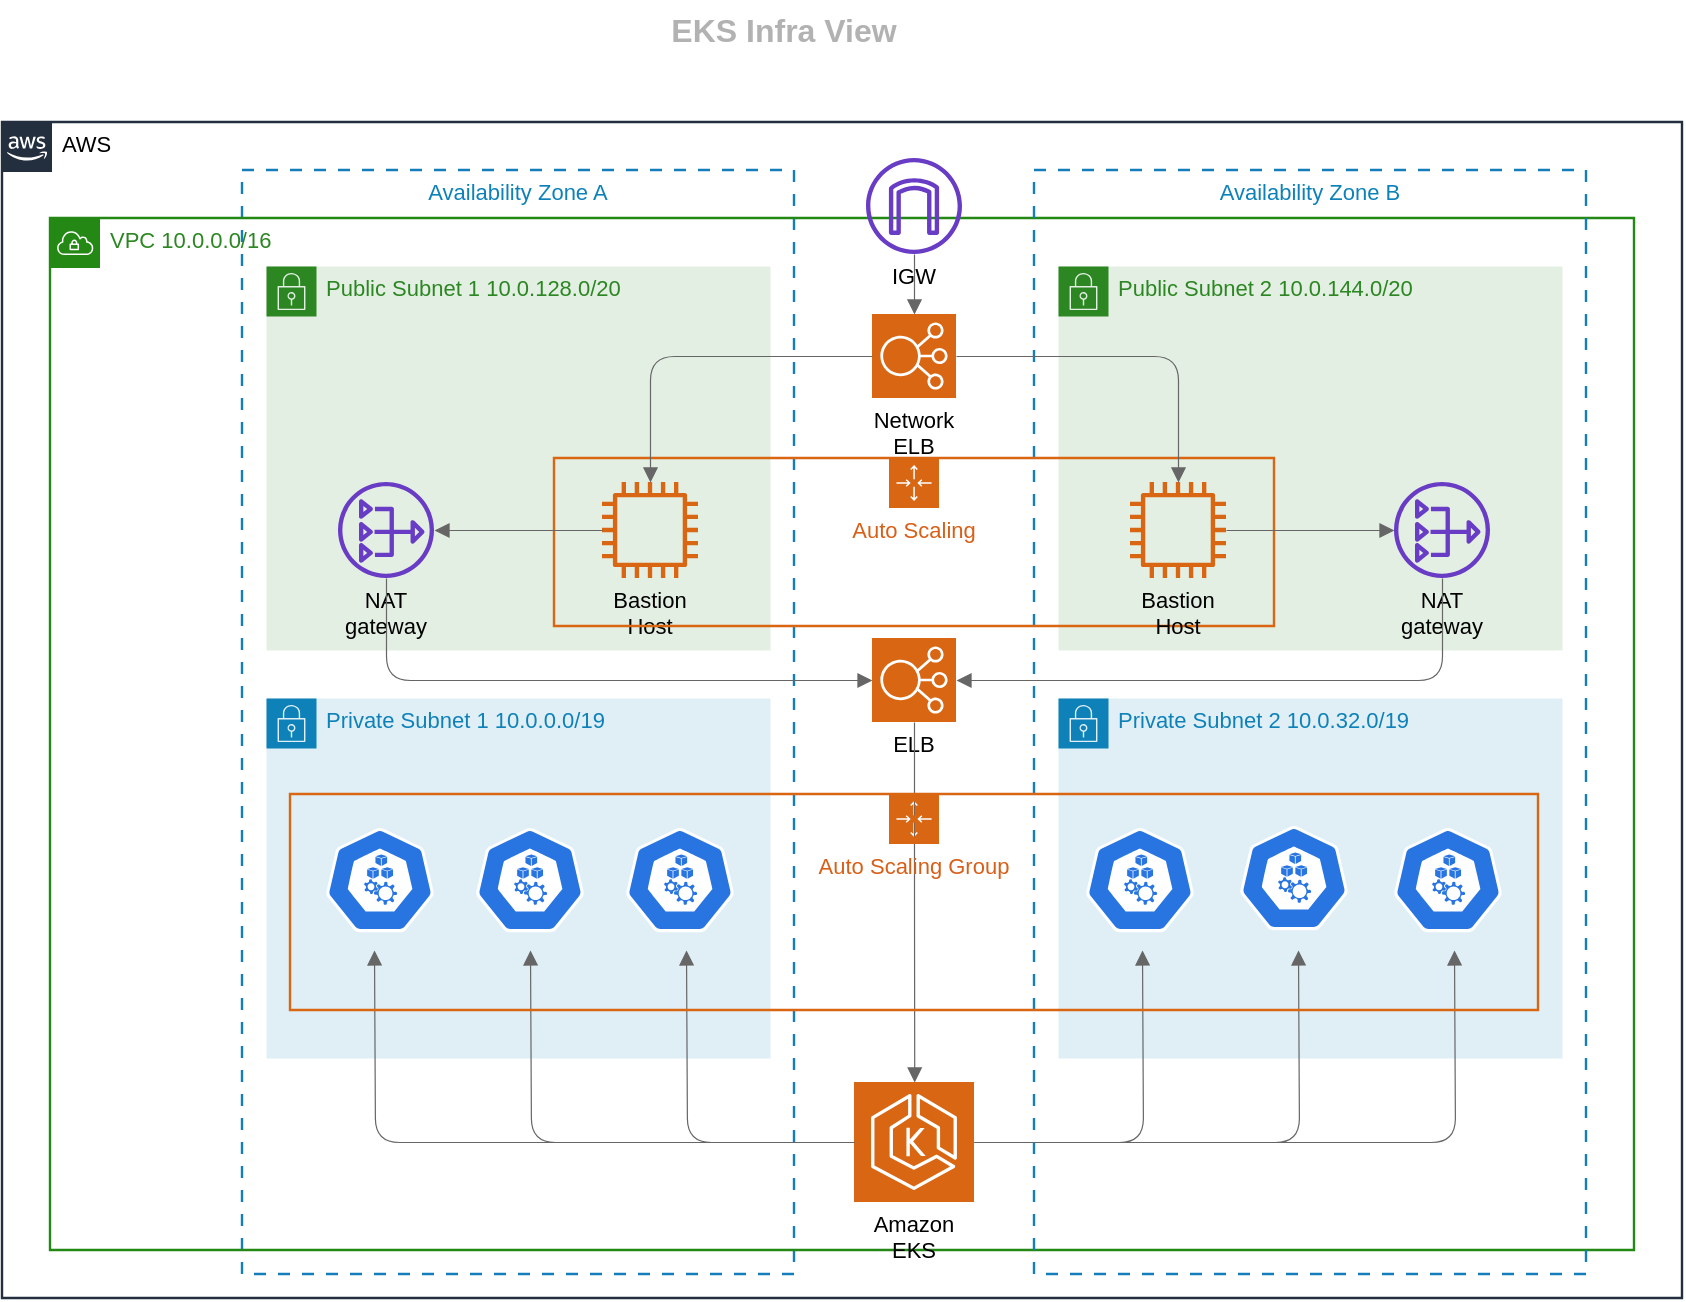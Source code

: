 <mxfile version="12.2.7" type="github" pages="2">
  <diagram id="dHQVJWcZbnQs-88rT2f-" name="AWS-EKS">
    <mxGraphModel dx="946" dy="535" grid="1" gridSize="10" guides="1" tooltips="1" connect="1" arrows="1" fold="1" page="1" pageScale="1" pageWidth="827" pageHeight="1169" math="0" shadow="0">
      <root>
        <mxCell id="0"/>
        <mxCell id="1" parent="0"/>
        <mxCell id="4P0GgKVW7XmWCGAA4Uph-2" value="AWS" style="html=1;whiteSpace=wrap;shape=mxgraph.aws4.group;grIcon=mxgraph.aws4.group_aws_cloud_alt;verticalAlign=top;align=left;spacingLeft=30;fillColor=none;fillOpacity=100;fontSize=11;spacing=0;strokeColor=#232f3e;strokeOpacity=100;strokeWidth=1.2;" parent="1" vertex="1">
          <mxGeometry x="108" y="120" width="840" height="588" as="geometry"/>
        </mxCell>
        <mxCell id="4P0GgKVW7XmWCGAA4Uph-7" value="Availability Zone A" style="html=1;whiteSpace=wrap;verticalAlign=top;fillColor=none;fillOpacity=100;dashed=1;dashPattern=5 5;fontColor=#0E82B8;fontSize=11;spacing=0;strokeColor=#147eba;strokeOpacity=100;strokeWidth=1.2;" parent="1" vertex="1">
          <mxGeometry x="228" y="144" width="276" height="552" as="geometry"/>
        </mxCell>
        <mxCell id="4P0GgKVW7XmWCGAA4Uph-3" value="VPC 10.0.0.0/16" style="html=1;whiteSpace=wrap;shape=mxgraph.aws4.group;grIcon=mxgraph.aws4.group_vpc;verticalAlign=top;align=left;spacingLeft=30;fillColor=none;fillOpacity=100;fontColor=#2C8723;fontSize=11;spacing=0;strokeColor=#248814;strokeOpacity=100;strokeWidth=1.2;" parent="1" vertex="1">
          <mxGeometry x="132" y="168" width="792" height="516" as="geometry"/>
        </mxCell>
        <mxCell id="4P0GgKVW7XmWCGAA4Uph-1" value="Private Subnet 1 10.0.0.0/19" style="html=1;whiteSpace=wrap;shape=mxgraph.aws4.group;grIcon=mxgraph.aws4.group_security_group;grStroke=0;verticalAlign=top;align=left;spacingLeft=30;fillOpacity=100;fillColor=#E0EFF6;strokeColor=#0E82B8;fontColor=#0E82B8;fontSize=11;spacing=0;strokeOpacity=100;strokeWidth=0;" parent="1" vertex="1">
          <mxGeometry x="240" y="408" width="252" height="180" as="geometry"/>
        </mxCell>
        <mxCell id="4P0GgKVW7XmWCGAA4Uph-4" value="Public Subnet 1 10.0.128.0/20" style="html=1;whiteSpace=wrap;shape=mxgraph.aws4.group;grIcon=mxgraph.aws4.group_security_group;grStroke=0;verticalAlign=top;align=left;spacingLeft=30;fillOpacity=100;fillColor=#E4EFE3;strokeColor=#2C8723;fontColor=#2C8723;fontSize=11;spacing=0;strokeOpacity=100;strokeWidth=0;" parent="1" vertex="1">
          <mxGeometry x="240" y="192" width="252" height="192" as="geometry"/>
        </mxCell>
        <mxCell id="4P0GgKVW7XmWCGAA4Uph-5" value="Bastion Host" style="html=1;whiteSpace=wrap;shape=mxgraph.aws4.instance2;labelPosition=center;verticalLabelPosition=bottom;align=center;verticalAlign=top;strokeColor=none;fontSize=11;spacing=0;strokeOpacity=100;fillColor=#d86613;strokeWidth=1.2;" parent="1" vertex="1">
          <mxGeometry x="408" y="300" width="48" height="48" as="geometry"/>
        </mxCell>
        <mxCell id="4P0GgKVW7XmWCGAA4Uph-6" value="Availability Zone B" style="html=1;whiteSpace=wrap;verticalAlign=top;fillColor=none;fillOpacity=100;dashed=1;dashPattern=5 5;fontColor=#0E82B8;fontSize=11;spacing=0;strokeColor=#147eba;strokeOpacity=100;strokeWidth=1.2;" parent="1" vertex="1">
          <mxGeometry x="624" y="144" width="276" height="552" as="geometry"/>
        </mxCell>
        <mxCell id="4P0GgKVW7XmWCGAA4Uph-8" value="Public Subnet 2 10.0.144.0/20" style="html=1;whiteSpace=wrap;shape=mxgraph.aws4.group;grIcon=mxgraph.aws4.group_security_group;grStroke=0;verticalAlign=top;align=left;spacingLeft=30;fillOpacity=100;fillColor=#E4EFE3;strokeColor=#2C8723;fontColor=#2C8723;fontSize=11;spacing=0;strokeOpacity=100;strokeWidth=0;" parent="1" vertex="1">
          <mxGeometry x="636" y="192" width="252" height="192" as="geometry"/>
        </mxCell>
        <mxCell id="4P0GgKVW7XmWCGAA4Uph-9" value="Private Subnet 2 10.0.32.0/19" style="html=1;whiteSpace=wrap;shape=mxgraph.aws4.group;grIcon=mxgraph.aws4.group_security_group;grStroke=0;verticalAlign=top;align=left;spacingLeft=30;fillOpacity=100;fillColor=#E0EFF6;strokeColor=#0E82B8;fontColor=#0E82B8;fontSize=11;spacing=0;strokeOpacity=100;strokeWidth=0;" parent="1" vertex="1">
          <mxGeometry x="636" y="408" width="252" height="180" as="geometry"/>
        </mxCell>
        <mxCell id="4P0GgKVW7XmWCGAA4Uph-11" value="Network ELB" style="html=1;whiteSpace=wrap;shape=mxgraph.aws4.resourceIcon;resIcon=mxgraph.aws4.elastic_load_balancing;verticalLabelPosition=bottom;align=center;verticalAlign=top;strokeColor=#ffffff;fontSize=11;spacing=0;strokeOpacity=100;fillColor=#d86613;strokeWidth=1.2;" parent="1" vertex="1">
          <mxGeometry x="543" y="216" width="42" height="42" as="geometry"/>
        </mxCell>
        <mxCell id="4P0GgKVW7XmWCGAA4Uph-12" value="Amazon EKS" style="html=1;whiteSpace=wrap;shape=mxgraph.aws4.resourceIcon;resIcon=mxgraph.aws4.eks;verticalLabelPosition=bottom;align=center;verticalAlign=top;strokeColor=#ffffff;fontSize=11;spacing=0;strokeOpacity=100;fillColor=#d86613;strokeWidth=1.2;" parent="1" vertex="1">
          <mxGeometry x="534" y="600" width="60" height="60" as="geometry"/>
        </mxCell>
        <mxCell id="4P0GgKVW7XmWCGAA4Uph-18" value="" style="html=1;jettySize=18;fontSize=11;strokeColor=#666666;strokeOpacity=100;strokeWidth=0.6;rounded=1;arcSize=24;edgeStyle=orthogonalEdgeStyle;startArrow=none;endArrow=block;endFill=1;exitX=1;exitY=0.5;exitPerimeter=1;entryX=0.5;entryY=1;entryPerimeter=1;" parent="1" source="4P0GgKVW7XmWCGAA4Uph-12" edge="1">
          <mxGeometry width="100" height="100" relative="1" as="geometry">
            <mxPoint x="678" y="534" as="targetPoint"/>
          </mxGeometry>
        </mxCell>
        <mxCell id="4P0GgKVW7XmWCGAA4Uph-19" value="" style="html=1;jettySize=18;fontSize=11;strokeColor=#666666;strokeOpacity=100;strokeWidth=0.6;rounded=1;arcSize=24;edgeStyle=orthogonalEdgeStyle;startArrow=none;endArrow=block;endFill=1;exitX=1;exitY=0.5;exitPerimeter=1;entryX=0.5;entryY=1;entryPerimeter=1;" parent="1" source="4P0GgKVW7XmWCGAA4Uph-12" edge="1">
          <mxGeometry width="100" height="100" relative="1" as="geometry">
            <mxPoint x="756" y="534" as="targetPoint"/>
          </mxGeometry>
        </mxCell>
        <mxCell id="4P0GgKVW7XmWCGAA4Uph-20" value="" style="html=1;jettySize=18;fontSize=11;strokeColor=#666666;strokeOpacity=100;strokeWidth=0.6;rounded=1;arcSize=24;edgeStyle=orthogonalEdgeStyle;startArrow=none;endArrow=block;endFill=1;exitX=1;exitY=0.5;exitPerimeter=1;entryX=0.5;entryY=1;entryPerimeter=1;" parent="1" source="4P0GgKVW7XmWCGAA4Uph-12" edge="1">
          <mxGeometry width="100" height="100" relative="1" as="geometry">
            <mxPoint x="834" y="534" as="targetPoint"/>
          </mxGeometry>
        </mxCell>
        <mxCell id="4P0GgKVW7XmWCGAA4Uph-21" value="" style="html=1;jettySize=18;fontSize=11;strokeColor=#666666;strokeOpacity=100;strokeWidth=0.6;rounded=1;arcSize=24;edgeStyle=orthogonalEdgeStyle;startArrow=none;endArrow=block;endFill=1;exitX=0;exitY=0.5;exitPerimeter=1;entryX=0.5;entryY=1;entryPerimeter=1;" parent="1" source="4P0GgKVW7XmWCGAA4Uph-12" edge="1">
          <mxGeometry width="100" height="100" relative="1" as="geometry">
            <mxPoint x="294" y="534" as="targetPoint"/>
          </mxGeometry>
        </mxCell>
        <mxCell id="4P0GgKVW7XmWCGAA4Uph-22" value="" style="html=1;jettySize=18;fontSize=11;strokeColor=#666666;strokeOpacity=100;strokeWidth=0.6;rounded=1;arcSize=24;edgeStyle=orthogonalEdgeStyle;startArrow=none;endArrow=block;endFill=1;exitX=0;exitY=0.5;exitPerimeter=1;entryX=0.5;entryY=1;entryPerimeter=1;" parent="1" source="4P0GgKVW7XmWCGAA4Uph-12" edge="1">
          <mxGeometry width="100" height="100" relative="1" as="geometry">
            <mxPoint x="372" y="534" as="targetPoint"/>
          </mxGeometry>
        </mxCell>
        <mxCell id="4P0GgKVW7XmWCGAA4Uph-23" value="" style="html=1;jettySize=18;fontSize=11;strokeColor=#666666;strokeOpacity=100;strokeWidth=0.6;rounded=1;arcSize=24;edgeStyle=orthogonalEdgeStyle;startArrow=none;endArrow=block;endFill=1;exitX=0;exitY=0.5;exitPerimeter=1;entryX=0.5;entryY=1;entryPerimeter=1;" parent="1" source="4P0GgKVW7XmWCGAA4Uph-12" edge="1">
          <mxGeometry width="100" height="100" relative="1" as="geometry">
            <mxPoint x="450" y="534" as="targetPoint"/>
          </mxGeometry>
        </mxCell>
        <mxCell id="4P0GgKVW7XmWCGAA4Uph-24" value="Auto Scaling" style="html=1;whiteSpace=wrap;shape=mxgraph.aws4.groupCenter;grIcon=mxgraph.aws4.group_auto_scaling_group;grStroke=1;verticalAlign=top;fillColor=none;fillOpacity=100;fontColor=#D75F17;spacingTop=25;fontSize=11;spacing=0;strokeColor=#d86613;strokeOpacity=100;strokeWidth=1.2;" parent="1" vertex="1">
          <mxGeometry x="384" y="288" width="360" height="84" as="geometry"/>
        </mxCell>
        <mxCell id="4P0GgKVW7XmWCGAA4Uph-25" value="IGW" style="html=1;whiteSpace=wrap;shape=mxgraph.aws4.internet_gateway;labelPosition=center;verticalLabelPosition=bottom;align=center;verticalAlign=top;strokeColor=none;fontSize=11;spacing=0;strokeOpacity=100;fillColor=#693cc5;strokeWidth=1.2;" parent="1" vertex="1">
          <mxGeometry x="540" y="138" width="48" height="48" as="geometry"/>
        </mxCell>
        <mxCell id="4P0GgKVW7XmWCGAA4Uph-26" value="" style="html=1;jettySize=18;fontSize=11;strokeColor=#666666;strokeOpacity=100;strokeWidth=0.6;rounded=1;arcSize=24;edgeStyle=orthogonalEdgeStyle;startArrow=none;endArrow=block;endFill=1;exitX=0.5;exitY=1;exitPerimeter=1;entryX=0.5;entryY=0;entryPerimeter=1;" parent="1" source="4P0GgKVW7XmWCGAA4Uph-25" target="4P0GgKVW7XmWCGAA4Uph-11" edge="1">
          <mxGeometry width="100" height="100" relative="1" as="geometry"/>
        </mxCell>
        <mxCell id="4P0GgKVW7XmWCGAA4Uph-27" value="Bastion Host" style="html=1;whiteSpace=wrap;shape=mxgraph.aws4.instance2;labelPosition=center;verticalLabelPosition=bottom;align=center;verticalAlign=top;strokeColor=none;fontSize=11;spacing=0;strokeOpacity=100;fillColor=#d86613;strokeWidth=1.2;" parent="1" vertex="1">
          <mxGeometry x="672" y="300" width="48" height="48" as="geometry"/>
        </mxCell>
        <mxCell id="4P0GgKVW7XmWCGAA4Uph-28" value="NAT gateway" style="html=1;whiteSpace=wrap;shape=mxgraph.aws4.nat_gateway;labelPosition=center;verticalLabelPosition=bottom;align=center;verticalAlign=top;strokeColor=none;fontSize=11;spacing=0;strokeOpacity=100;fillColor=#693cc5;strokeWidth=1.2;" parent="1" vertex="1">
          <mxGeometry x="276" y="300" width="48" height="48" as="geometry"/>
        </mxCell>
        <mxCell id="4P0GgKVW7XmWCGAA4Uph-29" value="NAT gateway" style="html=1;whiteSpace=wrap;shape=mxgraph.aws4.nat_gateway;labelPosition=center;verticalLabelPosition=bottom;align=center;verticalAlign=top;strokeColor=none;fontSize=11;spacing=0;strokeOpacity=100;fillColor=#693cc5;strokeWidth=1.2;" parent="1" vertex="1">
          <mxGeometry x="804" y="300" width="48" height="48" as="geometry"/>
        </mxCell>
        <mxCell id="4P0GgKVW7XmWCGAA4Uph-30" value="" style="html=1;jettySize=18;fontSize=11;strokeColor=#666666;strokeOpacity=100;strokeWidth=0.6;rounded=1;arcSize=24;edgeStyle=orthogonalEdgeStyle;startArrow=none;endArrow=block;endFill=1;exitX=0;exitY=0.5;exitPerimeter=1;entryX=0.5;entryY=0;entryPerimeter=1;" parent="1" source="4P0GgKVW7XmWCGAA4Uph-11" target="4P0GgKVW7XmWCGAA4Uph-5" edge="1">
          <mxGeometry width="100" height="100" relative="1" as="geometry"/>
        </mxCell>
        <mxCell id="4P0GgKVW7XmWCGAA4Uph-31" value="" style="html=1;jettySize=18;fontSize=11;strokeColor=#666666;strokeOpacity=100;strokeWidth=0.6;rounded=1;arcSize=24;edgeStyle=orthogonalEdgeStyle;startArrow=none;endArrow=block;endFill=1;exitX=1.0;exitY=0.5;exitPerimeter=1;entryX=0.5;entryY=0;entryPerimeter=1;" parent="1" source="4P0GgKVW7XmWCGAA4Uph-11" target="4P0GgKVW7XmWCGAA4Uph-27" edge="1">
          <mxGeometry width="100" height="100" relative="1" as="geometry"/>
        </mxCell>
        <mxCell id="4P0GgKVW7XmWCGAA4Uph-32" value="" style="html=1;jettySize=18;fontSize=11;strokeColor=#666666;strokeOpacity=100;strokeWidth=0.6;rounded=1;arcSize=24;edgeStyle=orthogonalEdgeStyle;startArrow=none;endArrow=block;endFill=1;exitX=0;exitY=0.5;exitPerimeter=1;entryX=1;entryY=0.5;entryPerimeter=1;" parent="1" source="4P0GgKVW7XmWCGAA4Uph-5" target="4P0GgKVW7XmWCGAA4Uph-28" edge="1">
          <mxGeometry width="100" height="100" relative="1" as="geometry"/>
        </mxCell>
        <mxCell id="4P0GgKVW7XmWCGAA4Uph-33" value="" style="html=1;jettySize=18;fontSize=11;strokeColor=#666666;strokeOpacity=100;strokeWidth=0.6;rounded=1;arcSize=24;edgeStyle=orthogonalEdgeStyle;startArrow=none;endArrow=block;endFill=1;exitX=1;exitY=0.5;exitPerimeter=1;entryX=0;entryY=0.5;entryPerimeter=1;" parent="1" source="4P0GgKVW7XmWCGAA4Uph-27" target="4P0GgKVW7XmWCGAA4Uph-29" edge="1">
          <mxGeometry width="100" height="100" relative="1" as="geometry"/>
        </mxCell>
        <mxCell id="4P0GgKVW7XmWCGAA4Uph-34" value="ELB" style="html=1;whiteSpace=wrap;shape=mxgraph.aws4.resourceIcon;resIcon=mxgraph.aws4.elastic_load_balancing;verticalLabelPosition=bottom;align=center;verticalAlign=top;strokeColor=#ffffff;fontSize=11;spacing=0;strokeOpacity=100;fillColor=#d86613;strokeWidth=1.2;" parent="1" vertex="1">
          <mxGeometry x="543" y="378" width="42" height="42" as="geometry"/>
        </mxCell>
        <mxCell id="4P0GgKVW7XmWCGAA4Uph-35" value="" style="html=1;jettySize=18;fontSize=11;strokeColor=#666666;strokeOpacity=100;strokeWidth=0.6;rounded=1;arcSize=24;edgeStyle=orthogonalEdgeStyle;startArrow=none;endArrow=block;endFill=1;exitX=0.5;exitY=1;exitPerimeter=1;entryX=0;entryY=0.5;entryPerimeter=1;" parent="1" source="4P0GgKVW7XmWCGAA4Uph-28" target="4P0GgKVW7XmWCGAA4Uph-34" edge="1">
          <mxGeometry width="100" height="100" relative="1" as="geometry"/>
        </mxCell>
        <mxCell id="4P0GgKVW7XmWCGAA4Uph-36" value="" style="html=1;jettySize=18;fontSize=11;strokeColor=#666666;strokeOpacity=100;strokeWidth=0.6;rounded=1;arcSize=24;edgeStyle=orthogonalEdgeStyle;startArrow=none;endArrow=block;endFill=1;exitX=0.5;exitY=1;exitPerimeter=1;entryX=1.0;entryY=0.5;entryPerimeter=1;" parent="1" source="4P0GgKVW7XmWCGAA4Uph-29" target="4P0GgKVW7XmWCGAA4Uph-34" edge="1">
          <mxGeometry width="100" height="100" relative="1" as="geometry"/>
        </mxCell>
        <mxCell id="4P0GgKVW7XmWCGAA4Uph-37" value="" style="html=1;jettySize=18;fontSize=11;strokeColor=#666666;strokeOpacity=100;strokeWidth=0.6;rounded=1;arcSize=24;edgeStyle=orthogonalEdgeStyle;startArrow=none;endArrow=block;endFill=1;exitX=0.5;exitY=1.0;exitPerimeter=1;entryX=0.502;entryY=0;entryPerimeter=1;" parent="1" source="4P0GgKVW7XmWCGAA4Uph-34" target="4P0GgKVW7XmWCGAA4Uph-12" edge="1">
          <mxGeometry width="100" height="100" relative="1" as="geometry"/>
        </mxCell>
        <mxCell id="-gLeASnWciW0bCx36vPa-2" value="" style="html=1;dashed=0;whitespace=wrap;fillColor=#2875E2;strokeColor=#ffffff;points=[[0.005,0.63,0],[0.1,0.2,0],[0.9,0.2,0],[0.5,0,0],[0.995,0.63,0],[0.72,0.99,0],[0.5,1,0],[0.28,0.99,0]];shape=mxgraph.kubernetes.icon;prIcon=node" parent="1" vertex="1">
          <mxGeometry x="270" y="470" width="54" height="58" as="geometry"/>
        </mxCell>
        <mxCell id="-gLeASnWciW0bCx36vPa-3" value="" style="html=1;dashed=0;whitespace=wrap;fillColor=#2875E2;strokeColor=#ffffff;points=[[0.005,0.63,0],[0.1,0.2,0],[0.9,0.2,0],[0.5,0,0],[0.995,0.63,0],[0.72,0.99,0],[0.5,1,0],[0.28,0.99,0]];shape=mxgraph.kubernetes.icon;prIcon=node" parent="1" vertex="1">
          <mxGeometry x="345" y="470" width="54" height="58" as="geometry"/>
        </mxCell>
        <mxCell id="-gLeASnWciW0bCx36vPa-4" value="" style="html=1;dashed=0;whitespace=wrap;fillColor=#2875E2;strokeColor=#ffffff;points=[[0.005,0.63,0],[0.1,0.2,0],[0.9,0.2,0],[0.5,0,0],[0.995,0.63,0],[0.72,0.99,0],[0.5,1,0],[0.28,0.99,0]];shape=mxgraph.kubernetes.icon;prIcon=node" parent="1" vertex="1">
          <mxGeometry x="420" y="470" width="54" height="58" as="geometry"/>
        </mxCell>
        <mxCell id="-gLeASnWciW0bCx36vPa-5" value="" style="html=1;dashed=0;whitespace=wrap;fillColor=#2875E2;strokeColor=#ffffff;points=[[0.005,0.63,0],[0.1,0.2,0],[0.9,0.2,0],[0.5,0,0],[0.995,0.63,0],[0.72,0.99,0],[0.5,1,0],[0.28,0.99,0]];shape=mxgraph.kubernetes.icon;prIcon=node" parent="1" vertex="1">
          <mxGeometry x="650" y="470" width="54" height="58" as="geometry"/>
        </mxCell>
        <mxCell id="-gLeASnWciW0bCx36vPa-6" value="" style="html=1;dashed=0;whitespace=wrap;fillColor=#2875E2;strokeColor=#ffffff;points=[[0.005,0.63,0],[0.1,0.2,0],[0.9,0.2,0],[0.5,0,0],[0.995,0.63,0],[0.72,0.99,0],[0.5,1,0],[0.28,0.99,0]];shape=mxgraph.kubernetes.icon;prIcon=node" parent="1" vertex="1">
          <mxGeometry x="727" y="469" width="54" height="58" as="geometry"/>
        </mxCell>
        <mxCell id="-gLeASnWciW0bCx36vPa-7" value="" style="html=1;dashed=0;whitespace=wrap;fillColor=#2875E2;strokeColor=#ffffff;points=[[0.005,0.63,0],[0.1,0.2,0],[0.9,0.2,0],[0.5,0,0],[0.995,0.63,0],[0.72,0.99,0],[0.5,1,0],[0.28,0.99,0]];shape=mxgraph.kubernetes.icon;prIcon=node" parent="1" vertex="1">
          <mxGeometry x="804" y="470" width="54" height="58" as="geometry"/>
        </mxCell>
        <mxCell id="4P0GgKVW7XmWCGAA4Uph-38" value="Auto Scaling Group" style="html=1;whiteSpace=wrap;shape=mxgraph.aws4.groupCenter;grIcon=mxgraph.aws4.group_auto_scaling_group;grStroke=1;verticalAlign=top;fillColor=none;fillOpacity=100;fontColor=#D75F17;spacingTop=25;fontSize=11;spacing=0;strokeColor=#d86613;strokeOpacity=100;strokeWidth=1.2;" parent="1" vertex="1">
          <mxGeometry x="252" y="456" width="624" height="108" as="geometry"/>
        </mxCell>
        <mxCell id="gJBRBpAEbITtvrvIwit4-1" value="EKS Infra View" style="html=1;whiteSpace=wrap;;fontSize=16;fontColor=#b2b2b2;fontStyle=1;align=center;spacingLeft=5.628;spacingRight=9.38;spacingTop=2.68;spacing=4;strokeOpacity=0;fillOpacity=0;rounded=1;absoluteArcSize=1;arcSize=9.6;fillColor=#ffffff;strokeWidth=1.2;" vertex="1" parent="1">
          <mxGeometry x="340" y="60" width="322" height="25" as="geometry"/>
        </mxCell>
      </root>
    </mxGraphModel>
  </diagram>
  <diagram id="OmynXbFORDOkbA6GmS9q" name="AWS-NamespaceView">
    <mxGraphModel dx="946" dy="535" grid="1" gridSize="10" guides="1" tooltips="1" connect="1" arrows="1" fold="1" page="1" pageScale="1" pageWidth="827" pageHeight="1169" math="0" shadow="0">
      <root>
        <mxCell id="Hji5cvBM2k3wOwaNork3-0"/>
        <mxCell id="Hji5cvBM2k3wOwaNork3-1" parent="Hji5cvBM2k3wOwaNork3-0"/>
        <mxCell id="Hji5cvBM2k3wOwaNork3-83" value="Availability Zone A" style="html=1;whiteSpace=wrap;verticalAlign=top;fillColor=none;fillOpacity=100;dashed=1;dashPattern=5 5;fontColor=#0E82B8;fontSize=11;spacing=0;strokeColor=#147eba;strokeOpacity=100;strokeWidth=1.2;" parent="Hji5cvBM2k3wOwaNork3-1" vertex="1">
          <mxGeometry x="178" y="142" width="336" height="624" as="geometry"/>
        </mxCell>
        <mxCell id="Hji5cvBM2k3wOwaNork3-77" value="AWS" style="html=1;whiteSpace=wrap;shape=mxgraph.aws4.group;grIcon=mxgraph.aws4.group_aws_cloud_alt;verticalAlign=top;align=left;spacingLeft=30;fillColor=none;fillOpacity=100;fontSize=11;spacing=0;strokeColor=#232f3e;strokeOpacity=100;strokeWidth=1.2;" parent="Hji5cvBM2k3wOwaNork3-1" vertex="1">
          <mxGeometry x="58" y="118" width="960" height="660" as="geometry"/>
        </mxCell>
        <mxCell id="Hji5cvBM2k3wOwaNork3-78" value="VPC 10.0.0.0/16" style="html=1;whiteSpace=wrap;shape=mxgraph.aws4.group;grIcon=mxgraph.aws4.group_vpc;verticalAlign=top;align=left;spacingLeft=30;fillColor=none;fillOpacity=100;fontColor=#2C8723;fontSize=11;spacing=0;strokeColor=#248814;strokeOpacity=100;strokeWidth=1.2;" parent="Hji5cvBM2k3wOwaNork3-1" vertex="1">
          <mxGeometry x="82" y="166" width="912" height="588" as="geometry"/>
        </mxCell>
        <mxCell id="xUdxgYJqyFcKr5hTfbhT-1" value="   Namespace-1" style="html=1;whiteSpace=wrap;fontSize=11;spacing=0;strokeColor=#666666;strokeOpacity=100;fillOpacity=0;rounded=1;absoluteArcSize=1;arcSize=2.4;fillColor=#000000;dashed=1;dashPattern=1 4;strokeWidth=1.8;" parent="Hji5cvBM2k3wOwaNork3-1" vertex="1">
          <mxGeometry x="658" y="452" width="252" height="96" as="geometry"/>
        </mxCell>
        <mxCell id="Hji5cvBM2k3wOwaNork3-76" value="Private Subnet 1 10.0.0.0/19" style="html=1;whiteSpace=wrap;shape=mxgraph.aws4.group;grIcon=mxgraph.aws4.group_security_group;grStroke=0;verticalAlign=top;align=left;spacingLeft=30;fillOpacity=100;fillColor=#E0EFF6;strokeColor=#0E82B8;fontColor=#0E82B8;fontSize=11;spacing=0;strokeOpacity=100;strokeWidth=0;" parent="Hji5cvBM2k3wOwaNork3-1" vertex="1">
          <mxGeometry x="190" y="394" width="312" height="348" as="geometry"/>
        </mxCell>
        <mxCell id="Hji5cvBM2k3wOwaNork3-79" value="Public Subnet 1 10.0.128.0/20" style="html=1;whiteSpace=wrap;shape=mxgraph.aws4.group;grIcon=mxgraph.aws4.group_security_group;grStroke=0;verticalAlign=top;align=left;spacingLeft=30;fillOpacity=100;fillColor=#E4EFE3;strokeColor=#2C8723;fontColor=#2C8723;fontSize=11;spacing=0;strokeOpacity=100;strokeWidth=0;" parent="Hji5cvBM2k3wOwaNork3-1" vertex="1">
          <mxGeometry x="190" y="202" width="312" height="180" as="geometry"/>
        </mxCell>
        <mxCell id="Hji5cvBM2k3wOwaNork3-80" value="Bastion Host" style="html=1;whiteSpace=wrap;shape=mxgraph.aws4.instance2;labelPosition=center;verticalLabelPosition=bottom;align=center;verticalAlign=top;strokeColor=none;fontSize=11;spacing=0;strokeOpacity=100;fillColor=#d86613;strokeWidth=1.2;" parent="Hji5cvBM2k3wOwaNork3-1" vertex="1">
          <mxGeometry x="418" y="297" width="48" height="48" as="geometry"/>
        </mxCell>
        <mxCell id="Hji5cvBM2k3wOwaNork3-82" value="Availability Zone B" style="html=1;whiteSpace=wrap;verticalAlign=top;fillColor=none;fillOpacity=100;dashed=1;dashPattern=5 5;fontColor=#0E82B8;fontSize=11;spacing=0;strokeColor=#147eba;strokeOpacity=100;strokeWidth=1.2;" parent="Hji5cvBM2k3wOwaNork3-1" vertex="1">
          <mxGeometry x="634" y="142" width="336" height="624" as="geometry"/>
        </mxCell>
        <mxCell id="Hji5cvBM2k3wOwaNork3-84" value="   Namespace-1" style="html=1;whiteSpace=wrap;fontSize=11;spacing=0;strokeColor=#666666;strokeOpacity=100;fillOpacity=0;rounded=1;absoluteArcSize=1;arcSize=2.4;fillColor=#000000;dashed=1;dashPattern=1 4;strokeWidth=1.8;" parent="Hji5cvBM2k3wOwaNork3-1" vertex="1">
          <mxGeometry x="652" y="454" width="252" height="96" as="geometry"/>
        </mxCell>
        <mxCell id="Hji5cvBM2k3wOwaNork3-87" value="" style="html=1;jettySize=18;fontSize=11;strokeColor=#666666;strokeOpacity=100;strokeWidth=0.6;rounded=1;arcSize=24;edgeStyle=orthogonalEdgeStyle;startArrow=none;endArrow=none;exitX=0.026;exitY=0.5;exitPerimeter=1;entryX=0.026;entryY=0.5;entryPerimeter=1;" parent="Hji5cvBM2k3wOwaNork3-1" edge="1">
          <mxGeometry width="100" height="100" relative="1" as="geometry">
            <mxPoint x="222" y="454" as="targetPoint"/>
            <mxPoint x="319" y="709" as="sourcePoint"/>
          </mxGeometry>
        </mxCell>
        <mxCell id="Hji5cvBM2k3wOwaNork3-88" value="Public Subnet 2 10.0.144.0/20" style="html=1;whiteSpace=wrap;shape=mxgraph.aws4.group;grIcon=mxgraph.aws4.group_security_group;grStroke=0;verticalAlign=top;align=left;spacingLeft=30;fillOpacity=100;fillColor=#E4EFE3;strokeColor=#2C8723;fontColor=#2C8723;fontSize=11;spacing=0;strokeOpacity=100;strokeWidth=0;" parent="Hji5cvBM2k3wOwaNork3-1" vertex="1">
          <mxGeometry x="646" y="202" width="312" height="180" as="geometry"/>
        </mxCell>
        <mxCell id="Hji5cvBM2k3wOwaNork3-89" value="Bastion Host" style="html=1;whiteSpace=wrap;shape=mxgraph.aws4.instance2;labelPosition=center;verticalLabelPosition=bottom;align=center;verticalAlign=top;strokeColor=none;fontSize=11;spacing=0;strokeOpacity=100;fillColor=#d86613;strokeWidth=1.2;" parent="Hji5cvBM2k3wOwaNork3-1" vertex="1">
          <mxGeometry x="676" y="297" width="48" height="48" as="geometry"/>
        </mxCell>
        <mxCell id="Hji5cvBM2k3wOwaNork3-90" value="Namespace-1 " style="html=1;whiteSpace=wrap;fontSize=11;spacing=0;strokeColor=#666666;strokeOpacity=100;fillOpacity=0;rounded=1;absoluteArcSize=1;arcSize=2.4;fillColor=#000000;dashed=1;dashPattern=1 4;strokeWidth=1.8;" parent="Hji5cvBM2k3wOwaNork3-1" vertex="1">
          <mxGeometry x="658" y="454" width="252" height="96" as="geometry"/>
        </mxCell>
        <mxCell id="Hji5cvBM2k3wOwaNork3-91" value="Private Subnet 2 10.0.32.0/19" style="html=1;whiteSpace=wrap;shape=mxgraph.aws4.group;grIcon=mxgraph.aws4.group_security_group;grStroke=0;verticalAlign=top;align=left;spacingLeft=30;fillOpacity=100;fillColor=#E0EFF6;strokeColor=#0E82B8;fontColor=#0E82B8;fontSize=11;spacing=0;strokeOpacity=100;strokeWidth=0;" parent="Hji5cvBM2k3wOwaNork3-1" vertex="1">
          <mxGeometry x="646" y="394" width="312" height="348" as="geometry"/>
        </mxCell>
        <mxCell id="Hji5cvBM2k3wOwaNork3-96" value="Network ELB" style="html=1;whiteSpace=wrap;shape=mxgraph.aws4.resourceIcon;resIcon=mxgraph.aws4.elastic_load_balancing;verticalLabelPosition=bottom;align=center;verticalAlign=top;strokeColor=#ffffff;fontSize=11;spacing=0;strokeOpacity=100;fillColor=#d86613;strokeWidth=1.2;" parent="Hji5cvBM2k3wOwaNork3-1" vertex="1">
          <mxGeometry x="550" y="215" width="48" height="48" as="geometry"/>
        </mxCell>
        <mxCell id="Hji5cvBM2k3wOwaNork3-97" value="ELB" style="html=1;whiteSpace=wrap;shape=mxgraph.aws4.resourceIcon;resIcon=mxgraph.aws4.elastic_load_balancing;verticalLabelPosition=bottom;align=center;verticalAlign=top;strokeColor=#ffffff;fontSize=11;spacing=0;strokeOpacity=100;fillColor=#d86613;strokeWidth=1.2;" parent="Hji5cvBM2k3wOwaNork3-1" vertex="1">
          <mxGeometry x="550" y="394" width="48" height="48" as="geometry"/>
        </mxCell>
        <mxCell id="Hji5cvBM2k3wOwaNork3-98" value="" style="html=1;jettySize=18;fontSize=11;strokeColor=#666666;strokeOpacity=100;strokeWidth=0.6;rounded=1;arcSize=24;edgeStyle=orthogonalEdgeStyle;startArrow=none;endArrow=none;exitX=0.5;exitY=1;exitPerimeter=1;entryX=0.974;entryY=0.5;entryPerimeter=1;" parent="Hji5cvBM2k3wOwaNork3-1" source="Hji5cvBM2k3wOwaNork3-97" edge="1">
          <mxGeometry width="100" height="100" relative="1" as="geometry">
            <mxPoint x="373" y="709" as="targetPoint"/>
            <Array as="points">
              <mxPoint x="574" y="709"/>
            </Array>
          </mxGeometry>
        </mxCell>
        <mxCell id="Hji5cvBM2k3wOwaNork3-99" value="" style="html=1;jettySize=18;fontSize=11;strokeColor=#666666;strokeOpacity=100;strokeWidth=0.6;rounded=1;arcSize=24;edgeStyle=orthogonalEdgeStyle;startArrow=none;endArrow=none;exitX=0.974;exitY=0.5;exitPerimeter=1;entryX=0.974;entryY=0.5;entryPerimeter=1;" parent="Hji5cvBM2k3wOwaNork3-1" edge="1">
          <mxGeometry width="100" height="100" relative="1" as="geometry">
            <mxPoint x="927" y="454" as="targetPoint"/>
            <mxPoint x="829" y="709" as="sourcePoint"/>
          </mxGeometry>
        </mxCell>
        <mxCell id="Hji5cvBM2k3wOwaNork3-100" value="" style="html=1;jettySize=18;fontSize=11;strokeColor=#666666;strokeOpacity=100;strokeWidth=0.6;rounded=1;arcSize=24;edgeStyle=orthogonalEdgeStyle;startArrow=none;endArrow=none;exitX=0.5;exitY=1;exitPerimeter=1;entryX=0.026;entryY=0.5;entryPerimeter=1;" parent="Hji5cvBM2k3wOwaNork3-1" source="Hji5cvBM2k3wOwaNork3-97" edge="1">
          <mxGeometry width="100" height="100" relative="1" as="geometry">
            <mxPoint x="775" y="709" as="targetPoint"/>
            <Array as="points">
              <mxPoint x="574" y="709"/>
            </Array>
          </mxGeometry>
        </mxCell>
        <mxCell id="Hji5cvBM2k3wOwaNork3-101" value="NAT gateway" style="html=1;whiteSpace=wrap;shape=mxgraph.aws4.nat_gateway;labelPosition=center;verticalLabelPosition=bottom;align=center;verticalAlign=top;strokeColor=none;fontSize=11;spacing=0;strokeOpacity=100;fillColor=#693cc5;strokeWidth=1.2;" parent="Hji5cvBM2k3wOwaNork3-1" vertex="1">
          <mxGeometry x="226" y="297" width="48" height="48" as="geometry"/>
        </mxCell>
        <mxCell id="Hji5cvBM2k3wOwaNork3-102" value="NAT gateway" style="html=1;whiteSpace=wrap;shape=mxgraph.aws4.nat_gateway;labelPosition=center;verticalLabelPosition=bottom;align=center;verticalAlign=top;strokeColor=none;fontSize=11;spacing=0;strokeOpacity=100;fillColor=#693cc5;strokeWidth=1.2;" parent="Hji5cvBM2k3wOwaNork3-1" vertex="1">
          <mxGeometry x="874" y="297" width="48" height="48" as="geometry"/>
        </mxCell>
        <mxCell id="Hji5cvBM2k3wOwaNork3-103" value="" style="html=1;jettySize=18;fontSize=11;strokeColor=#666666;strokeOpacity=100;strokeWidth=0.6;rounded=1;arcSize=24;edgeStyle=orthogonalEdgeStyle;startArrow=none;endArrow=none;exitX=0.5;exitY=1;exitPerimeter=1;entryX=0.5;entryY=0;entryPerimeter=1;" parent="Hji5cvBM2k3wOwaNork3-1" source="Hji5cvBM2k3wOwaNork3-105" target="Hji5cvBM2k3wOwaNork3-96" edge="1">
          <mxGeometry width="100" height="100" relative="1" as="geometry"/>
        </mxCell>
        <mxCell id="Hji5cvBM2k3wOwaNork3-104" value="Auto Scaling" style="html=1;whiteSpace=wrap;shape=mxgraph.aws4.groupCenter;grIcon=mxgraph.aws4.group_auto_scaling_group;grStroke=1;verticalAlign=top;fillColor=none;fillOpacity=100;fontColor=#D75F17;spacingTop=25;fontSize=11;spacing=0;strokeColor=#d86613;strokeOpacity=100;strokeWidth=1.2;" parent="Hji5cvBM2k3wOwaNork3-1" vertex="1">
          <mxGeometry x="388" y="288" width="372" height="81" as="geometry"/>
        </mxCell>
        <mxCell id="Hji5cvBM2k3wOwaNork3-105" value="IGW" style="html=1;whiteSpace=wrap;shape=mxgraph.aws4.internet_gateway;labelPosition=center;verticalLabelPosition=bottom;align=center;verticalAlign=top;strokeColor=none;fontSize=11;spacing=0;strokeOpacity=100;fillColor=#693cc5;strokeWidth=1.2;" parent="Hji5cvBM2k3wOwaNork3-1" vertex="1">
          <mxGeometry x="550" y="142" width="48" height="48" as="geometry"/>
        </mxCell>
        <mxCell id="Hji5cvBM2k3wOwaNork3-106" value="" style="html=1;jettySize=18;fontSize=11;strokeColor=#666666;strokeOpacity=100;strokeWidth=0.6;rounded=1;arcSize=24;edgeStyle=orthogonalEdgeStyle;startArrow=none;endArrow=none;exitX=0;exitY=0.5;exitPerimeter=1;entryX=0.5;entryY=0;entryPerimeter=1;" parent="Hji5cvBM2k3wOwaNork3-1" source="Hji5cvBM2k3wOwaNork3-96" target="Hji5cvBM2k3wOwaNork3-80" edge="1">
          <mxGeometry width="100" height="100" relative="1" as="geometry"/>
        </mxCell>
        <mxCell id="Hji5cvBM2k3wOwaNork3-107" value="" style="html=1;jettySize=18;fontSize=11;strokeColor=#666666;strokeOpacity=100;strokeWidth=0.6;rounded=1;arcSize=24;edgeStyle=orthogonalEdgeStyle;startArrow=none;endArrow=none;exitX=1;exitY=0.5;exitPerimeter=1;entryX=0.5;entryY=0;entryPerimeter=1;" parent="Hji5cvBM2k3wOwaNork3-1" source="Hji5cvBM2k3wOwaNork3-96" target="Hji5cvBM2k3wOwaNork3-89" edge="1">
          <mxGeometry width="100" height="100" relative="1" as="geometry"/>
        </mxCell>
        <mxCell id="Hji5cvBM2k3wOwaNork3-108" value="" style="html=1;jettySize=18;fontSize=11;strokeColor=#666666;strokeOpacity=100;strokeWidth=0.6;rounded=1;arcSize=24;edgeStyle=orthogonalEdgeStyle;startArrow=none;endArrow=none;exitX=1;exitY=0.5;exitPerimeter=1;entryX=0;entryY=0.5;entryPerimeter=1;" parent="Hji5cvBM2k3wOwaNork3-1" source="Hji5cvBM2k3wOwaNork3-89" target="Hji5cvBM2k3wOwaNork3-102" edge="1">
          <mxGeometry width="100" height="100" relative="1" as="geometry"/>
        </mxCell>
        <mxCell id="Hji5cvBM2k3wOwaNork3-109" value="" style="html=1;jettySize=18;fontSize=11;strokeColor=#666666;strokeOpacity=100;strokeWidth=0.6;rounded=1;arcSize=24;edgeStyle=orthogonalEdgeStyle;startArrow=none;endArrow=none;exitX=0;exitY=0.5;exitPerimeter=1;entryX=1;entryY=0.5;entryPerimeter=1;" parent="Hji5cvBM2k3wOwaNork3-1" source="Hji5cvBM2k3wOwaNork3-80" target="Hji5cvBM2k3wOwaNork3-101" edge="1">
          <mxGeometry width="100" height="100" relative="1" as="geometry"/>
        </mxCell>
        <mxCell id="Hji5cvBM2k3wOwaNork3-110" value="Namespace View" style="html=1;whiteSpace=wrap;;fontSize=16;fontColor=#b2b2b2;fontStyle=1;align=center;spacingLeft=5.628;spacingRight=9.38;spacingTop=2.68;spacing=4;strokeOpacity=0;fillOpacity=0;rounded=1;absoluteArcSize=1;arcSize=9.6;fillColor=#ffffff;strokeWidth=1.2;" parent="Hji5cvBM2k3wOwaNork3-1" vertex="1">
          <mxGeometry x="377" y="58" width="322" height="25" as="geometry"/>
        </mxCell>
        <mxCell id="Hji5cvBM2k3wOwaNork3-111" value="" style="html=1;jettySize=18;fontSize=11;strokeColor=#b2b2b2;strokeOpacity=100;strokeWidth=1.2;rounded=1;arcSize=16;startArrow=none;endArrow=none;exitX=0.139;exitY=0.967;exitPerimeter=1;entryX=0.868;entryY=0.967;entryPerimeter=1;" parent="Hji5cvBM2k3wOwaNork3-1" source="Hji5cvBM2k3wOwaNork3-110" target="Hji5cvBM2k3wOwaNork3-110" edge="1">
          <mxGeometry width="100" height="100" relative="1" as="geometry"/>
        </mxCell>
        <mxCell id="Hji5cvBM2k3wOwaNork3-113" value="Srikanth Shankara Rao" style="html=1;whiteSpace=wrap;;fontSize=9;fontColor=#b2b2b2;align=center;spacingLeft=5.628;spacingRight=9.38;spacingTop=2.68;spacing=4;strokeOpacity=0;fillOpacity=0;rounded=1;absoluteArcSize=1;arcSize=9.6;fillColor=#ffffff;strokeWidth=1.2;" parent="Hji5cvBM2k3wOwaNork3-1" vertex="1">
          <mxGeometry x="377" y="83" width="322" height="12" as="geometry"/>
        </mxCell>
        <mxCell id="Hji5cvBM2k3wOwaNork3-114" value="" style="html=1;jettySize=18;fontSize=11;strokeColor=#666666;strokeOpacity=100;strokeWidth=0.6;rounded=1;arcSize=24;edgeStyle=orthogonalEdgeStyle;startArrow=none;endArrow=none;exitX=0.5;exitY=1;exitPerimeter=1;entryX=0.5;entryY=0;entryPerimeter=1;" parent="Hji5cvBM2k3wOwaNork3-1" source="Hji5cvBM2k3wOwaNork3-101" target="Hji5cvBM2k3wOwaNork3-97" edge="1">
          <mxGeometry width="100" height="100" relative="1" as="geometry"/>
        </mxCell>
        <mxCell id="Hji5cvBM2k3wOwaNork3-115" value="" style="html=1;jettySize=18;fontSize=11;strokeColor=#666666;strokeOpacity=100;strokeWidth=0.6;rounded=1;arcSize=24;edgeStyle=orthogonalEdgeStyle;startArrow=none;endArrow=none;exitX=0.5;exitY=1;exitPerimeter=1;entryX=0.5;entryY=0;entryPerimeter=1;" parent="Hji5cvBM2k3wOwaNork3-1" source="Hji5cvBM2k3wOwaNork3-102" target="Hji5cvBM2k3wOwaNork3-97" edge="1">
          <mxGeometry width="100" height="100" relative="1" as="geometry"/>
        </mxCell>
        <mxCell id="Hji5cvBM2k3wOwaNork3-122" value="" style="html=1;whiteSpace=wrap;fontSize=11;spacing=0;strokeColor=#666666;strokeOpacity=100;fillOpacity=0;rounded=1;absoluteArcSize=1;arcSize=2.4;fillColor=#000000;dashed=1;dashPattern=1 4;strokeWidth=1.8;" parent="Hji5cvBM2k3wOwaNork3-1" vertex="1">
          <mxGeometry x="238" y="580" width="252" height="96" as="geometry"/>
        </mxCell>
        <mxCell id="Hji5cvBM2k3wOwaNork3-125" value="" style="html=1;whiteSpace=wrap;fontSize=11;spacing=0;strokeColor=#666666;strokeOpacity=100;fillOpacity=0;rounded=1;absoluteArcSize=1;arcSize=2.4;fillColor=#000000;dashed=1;dashPattern=1 4;strokeWidth=1.8;" parent="Hji5cvBM2k3wOwaNork3-1" vertex="1">
          <mxGeometry x="658" y="580" width="252" height="96" as="geometry"/>
        </mxCell>
        <mxCell id="Hji5cvBM2k3wOwaNork3-135" value="" style="html=1;jettySize=18;fontSize=11;strokeColor=#666666;strokeOpacity=100;strokeWidth=0.6;rounded=1;arcSize=24;edgeStyle=orthogonalEdgeStyle;startArrow=none;endArrow=none;exitX=0.974;exitY=0.5;exitPerimeter=1;entryX=0.974;entryY=0.5;entryPerimeter=1;" parent="Hji5cvBM2k3wOwaNork3-1" edge="1">
          <mxGeometry width="100" height="100" relative="1" as="geometry">
            <mxPoint x="927" y="580" as="targetPoint"/>
            <mxPoint x="829" y="709" as="sourcePoint"/>
          </mxGeometry>
        </mxCell>
        <mxCell id="Hji5cvBM2k3wOwaNork3-136" value="" style="html=1;jettySize=18;fontSize=11;strokeColor=#666666;strokeOpacity=100;strokeWidth=0.6;rounded=1;arcSize=24;edgeStyle=orthogonalEdgeStyle;startArrow=none;endArrow=block;endFill=1;exitX=0.026;exitY=0.5;exitPerimeter=1;entryX=0.026;entryY=0.5;entryPerimeter=1;" parent="Hji5cvBM2k3wOwaNork3-1" edge="1">
          <mxGeometry width="100" height="100" relative="1" as="geometry">
            <mxPoint x="222" y="580" as="targetPoint"/>
            <mxPoint x="319" y="709" as="sourcePoint"/>
          </mxGeometry>
        </mxCell>
        <mxCell id="xUdxgYJqyFcKr5hTfbhT-0" value="" style="html=1;dashed=0;whitespace=wrap;fillColor=#2875E2;strokeColor=#ffffff;points=[[0.005,0.63,0],[0.1,0.2,0],[0.9,0.2,0],[0.5,0,0],[0.995,0.63,0],[0.72,0.99,0],[0.5,1,0],[0.28,0.99,0]];shape=mxgraph.kubernetes.icon;prIcon=node" parent="Hji5cvBM2k3wOwaNork3-1" vertex="1">
          <mxGeometry x="208" y="429.5" width="50" height="48" as="geometry"/>
        </mxCell>
        <mxCell id="xUdxgYJqyFcKr5hTfbhT-2" value="" style="html=1;dashed=0;whitespace=wrap;fillColor=#2875E2;strokeColor=#ffffff;points=[[0.005,0.63,0],[0.1,0.2,0],[0.9,0.2,0],[0.5,0,0],[0.995,0.63,0],[0.72,0.99,0],[0.5,1,0],[0.28,0.99,0]];shape=mxgraph.kubernetes.icon;prIcon=node" parent="Hji5cvBM2k3wOwaNork3-1" vertex="1">
          <mxGeometry x="890" y="416" width="50" height="48" as="geometry"/>
        </mxCell>
        <mxCell id="xUdxgYJqyFcKr5hTfbhT-3" value="" style="html=1;dashed=0;whitespace=wrap;fillColor=#2875E2;strokeColor=#ffffff;points=[[0.005,0.63,0],[0.1,0.2,0],[0.9,0.2,0],[0.5,0,0],[0.995,0.63,0],[0.72,0.99,0],[0.5,1,0],[0.28,0.99,0]];shape=mxgraph.kubernetes.icon;prIcon=node" parent="Hji5cvBM2k3wOwaNork3-1" vertex="1">
          <mxGeometry x="208" y="556" width="50" height="48" as="geometry"/>
        </mxCell>
        <mxCell id="xUdxgYJqyFcKr5hTfbhT-4" value="" style="html=1;dashed=0;whitespace=wrap;fillColor=#2875E2;strokeColor=#ffffff;points=[[0.005,0.63,0],[0.1,0.2,0],[0.9,0.2,0],[0.5,0,0],[0.995,0.63,0],[0.72,0.99,0],[0.5,1,0],[0.28,0.99,0]];shape=mxgraph.kubernetes.icon;prIcon=node" parent="Hji5cvBM2k3wOwaNork3-1" vertex="1">
          <mxGeometry x="885" y="556" width="50" height="48" as="geometry"/>
        </mxCell>
        <mxCell id="xUdxgYJqyFcKr5hTfbhT-5" value="" style="html=1;dashed=0;whitespace=wrap;fillColor=#2875E2;strokeColor=#ffffff;points=[[0.005,0.63,0],[0.1,0.2,0],[0.9,0.2,0],[0.5,0,0],[0.995,0.63,0],[0.72,0.99,0],[0.5,1,0],[0.28,0.99,0]];shape=mxgraph.kubernetes.icon;prIcon=pod" parent="Hji5cvBM2k3wOwaNork3-1" vertex="1">
          <mxGeometry x="413" y="485" width="31" height="34" as="geometry"/>
        </mxCell>
        <mxCell id="xUdxgYJqyFcKr5hTfbhT-7" value="" style="html=1;dashed=0;whitespace=wrap;fillColor=#2875E2;strokeColor=#ffffff;points=[[0.005,0.63,0],[0.1,0.2,0],[0.9,0.2,0],[0.5,0,0],[0.995,0.63,0],[0.72,0.99,0],[0.5,1,0],[0.28,0.99,0]];shape=mxgraph.kubernetes.icon;prIcon=ns" parent="Hji5cvBM2k3wOwaNork3-1" vertex="1">
          <mxGeometry x="266" y="480" width="50" height="48" as="geometry"/>
        </mxCell>
        <mxCell id="xUdxgYJqyFcKr5hTfbhT-9" value="" style="html=1;dashed=0;whitespace=wrap;fillColor=#2875E2;strokeColor=#ffffff;points=[[0.005,0.63,0],[0.1,0.2,0],[0.9,0.2,0],[0.5,0,0],[0.995,0.63,0],[0.72,0.99,0],[0.5,1,0],[0.28,0.99,0]];shape=mxgraph.kubernetes.icon;prIcon=pod" parent="Hji5cvBM2k3wOwaNork3-1" vertex="1">
          <mxGeometry x="450.5" y="485" width="31" height="34" as="geometry"/>
        </mxCell>
        <mxCell id="xUdxgYJqyFcKr5hTfbhT-10" value="" style="html=1;dashed=0;whitespace=wrap;fillColor=#2875E2;strokeColor=#ffffff;points=[[0.005,0.63,0],[0.1,0.2,0],[0.9,0.2,0],[0.5,0,0],[0.995,0.63,0],[0.72,0.99,0],[0.5,1,0],[0.28,0.99,0]];shape=mxgraph.kubernetes.icon;prIcon=pod" parent="Hji5cvBM2k3wOwaNork3-1" vertex="1">
          <mxGeometry x="668" y="483" width="31" height="34" as="geometry"/>
        </mxCell>
        <mxCell id="xUdxgYJqyFcKr5hTfbhT-11" value="" style="html=1;dashed=0;whitespace=wrap;fillColor=#2875E2;strokeColor=#ffffff;points=[[0.005,0.63,0],[0.1,0.2,0],[0.9,0.2,0],[0.5,0,0],[0.995,0.63,0],[0.72,0.99,0],[0.5,1,0],[0.28,0.99,0]];shape=mxgraph.kubernetes.icon;prIcon=pod" parent="Hji5cvBM2k3wOwaNork3-1" vertex="1">
          <mxGeometry x="714" y="485" width="31" height="34" as="geometry"/>
        </mxCell>
        <mxCell id="xUdxgYJqyFcKr5hTfbhT-13" value="" style="html=1;dashed=0;whitespace=wrap;fillColor=#2875E2;strokeColor=#ffffff;points=[[0.005,0.63,0],[0.1,0.2,0],[0.9,0.2,0],[0.5,0,0],[0.995,0.63,0],[0.72,0.99,0],[0.5,1,0],[0.28,0.99,0]];shape=mxgraph.kubernetes.icon;prIcon=ns" parent="Hji5cvBM2k3wOwaNork3-1" vertex="1">
          <mxGeometry x="841" y="476" width="50" height="48" as="geometry"/>
        </mxCell>
        <mxCell id="fq73FXKFrGqPpcY7gUw5-0" value="" style="html=1;whiteSpace=wrap;fontSize=11;spacing=0;strokeColor=#666666;strokeOpacity=100;fillOpacity=0;rounded=1;absoluteArcSize=1;arcSize=2.4;fillColor=#000000;dashed=1;dashPattern=1 4;strokeWidth=1.8;" parent="Hji5cvBM2k3wOwaNork3-1" vertex="1">
          <mxGeometry x="248" y="464" width="252" height="96" as="geometry"/>
        </mxCell>
        <mxCell id="iujfmY1zvTaafy8eIMuH-0" value="" style="html=1;whiteSpace=wrap;fontSize=11;spacing=0;strokeColor=#666666;strokeOpacity=100;fillOpacity=0;rounded=1;absoluteArcSize=1;arcSize=2.4;fillColor=#000000;dashed=1;dashPattern=1 4;strokeWidth=1.8;" vertex="1" parent="Hji5cvBM2k3wOwaNork3-1">
          <mxGeometry x="663" y="456" width="252" height="96" as="geometry"/>
        </mxCell>
        <mxCell id="Hji5cvBM2k3wOwaNork3-121" value="Auto Scaling" style="html=1;whiteSpace=wrap;shape=mxgraph.aws4.groupCenter;grIcon=mxgraph.aws4.group_auto_scaling_group;grStroke=1;verticalAlign=top;fillColor=none;fillOpacity=100;fontColor=#D75F17;spacingTop=25;fontSize=11;spacing=0;strokeColor=#d86613;strokeOpacity=100;strokeWidth=1.2;" parent="Hji5cvBM2k3wOwaNork3-1" vertex="1">
          <mxGeometry x="370" y="467" width="408" height="71" as="geometry"/>
        </mxCell>
        <mxCell id="iujfmY1zvTaafy8eIMuH-1" value="ns-dev" style="text;html=1;strokeColor=none;fillColor=none;align=center;verticalAlign=middle;whiteSpace=wrap;rounded=0;" vertex="1" parent="Hji5cvBM2k3wOwaNork3-1">
          <mxGeometry x="253" y="528" width="76" height="20" as="geometry"/>
        </mxCell>
        <mxCell id="iujfmY1zvTaafy8eIMuH-4" value="ns-dev" style="text;html=1;strokeColor=none;fillColor=none;align=center;verticalAlign=middle;whiteSpace=wrap;rounded=0;" vertex="1" parent="Hji5cvBM2k3wOwaNork3-1">
          <mxGeometry x="828" y="524" width="76" height="20" as="geometry"/>
        </mxCell>
        <mxCell id="iujfmY1zvTaafy8eIMuH-5" value="pod" style="text;html=1;strokeColor=none;fillColor=none;align=center;verticalAlign=middle;whiteSpace=wrap;rounded=0;" vertex="1" parent="Hji5cvBM2k3wOwaNork3-1">
          <mxGeometry x="427.5" y="518" width="46" height="20" as="geometry"/>
        </mxCell>
        <mxCell id="iujfmY1zvTaafy8eIMuH-6" value="pod" style="text;html=1;strokeColor=none;fillColor=none;align=center;verticalAlign=middle;whiteSpace=wrap;rounded=0;" vertex="1" parent="Hji5cvBM2k3wOwaNork3-1">
          <mxGeometry x="683.5" y="517" width="46" height="20" as="geometry"/>
        </mxCell>
        <mxCell id="iujfmY1zvTaafy8eIMuH-7" value="" style="html=1;dashed=0;whitespace=wrap;fillColor=#2875E2;strokeColor=#ffffff;points=[[0.005,0.63,0],[0.1,0.2,0],[0.9,0.2,0],[0.5,0,0],[0.995,0.63,0],[0.72,0.99,0],[0.5,1,0],[0.28,0.99,0]];shape=mxgraph.kubernetes.icon;prIcon=ns" vertex="1" parent="Hji5cvBM2k3wOwaNork3-1">
          <mxGeometry x="266" y="601" width="50" height="48" as="geometry"/>
        </mxCell>
        <mxCell id="iujfmY1zvTaafy8eIMuH-8" value="ns-staging" style="text;html=1;strokeColor=none;fillColor=none;align=center;verticalAlign=middle;whiteSpace=wrap;rounded=0;" vertex="1" parent="Hji5cvBM2k3wOwaNork3-1">
          <mxGeometry x="253" y="649" width="76" height="20" as="geometry"/>
        </mxCell>
        <mxCell id="iujfmY1zvTaafy8eIMuH-9" value="" style="html=1;dashed=0;whitespace=wrap;fillColor=#2875E2;strokeColor=#ffffff;points=[[0.005,0.63,0],[0.1,0.2,0],[0.9,0.2,0],[0.5,0,0],[0.995,0.63,0],[0.72,0.99,0],[0.5,1,0],[0.28,0.99,0]];shape=mxgraph.kubernetes.icon;prIcon=pod" vertex="1" parent="Hji5cvBM2k3wOwaNork3-1">
          <mxGeometry x="373" y="601" width="47" height="39" as="geometry"/>
        </mxCell>
        <mxCell id="iujfmY1zvTaafy8eIMuH-10" value="" style="html=1;dashed=0;whitespace=wrap;fillColor=#2875E2;strokeColor=#ffffff;points=[[0.005,0.63,0],[0.1,0.2,0],[0.9,0.2,0],[0.5,0,0],[0.995,0.63,0],[0.72,0.99,0],[0.5,1,0],[0.28,0.99,0]];shape=mxgraph.kubernetes.icon;prIcon=pod" vertex="1" parent="Hji5cvBM2k3wOwaNork3-1">
          <mxGeometry x="429" y="601" width="47" height="39" as="geometry"/>
        </mxCell>
        <mxCell id="iujfmY1zvTaafy8eIMuH-11" value="" style="html=1;dashed=0;whitespace=wrap;fillColor=#2875E2;strokeColor=#ffffff;points=[[0.005,0.63,0],[0.1,0.2,0],[0.9,0.2,0],[0.5,0,0],[0.995,0.63,0],[0.72,0.99,0],[0.5,1,0],[0.28,0.99,0]];shape=mxgraph.kubernetes.icon;prIcon=pod" vertex="1" parent="Hji5cvBM2k3wOwaNork3-1">
          <mxGeometry x="663" y="604" width="47" height="39" as="geometry"/>
        </mxCell>
        <mxCell id="iujfmY1zvTaafy8eIMuH-12" value="" style="html=1;dashed=0;whitespace=wrap;fillColor=#2875E2;strokeColor=#ffffff;points=[[0.005,0.63,0],[0.1,0.2,0],[0.9,0.2,0],[0.5,0,0],[0.995,0.63,0],[0.72,0.99,0],[0.5,1,0],[0.28,0.99,0]];shape=mxgraph.kubernetes.icon;prIcon=pod" vertex="1" parent="Hji5cvBM2k3wOwaNork3-1">
          <mxGeometry x="706.5" y="604" width="47" height="39" as="geometry"/>
        </mxCell>
        <mxCell id="iujfmY1zvTaafy8eIMuH-15" value="" style="html=1;dashed=0;whitespace=wrap;fillColor=#2875E2;strokeColor=#ffffff;points=[[0.005,0.63,0],[0.1,0.2,0],[0.9,0.2,0],[0.5,0,0],[0.995,0.63,0],[0.72,0.99,0],[0.5,1,0],[0.28,0.99,0]];shape=mxgraph.kubernetes.icon;prIcon=ns" vertex="1" parent="Hji5cvBM2k3wOwaNork3-1">
          <mxGeometry x="841" y="596.5" width="50" height="48" as="geometry"/>
        </mxCell>
        <mxCell id="iujfmY1zvTaafy8eIMuH-16" value="" style="html=1;dashed=0;whitespace=wrap;fillColor=#2875E2;strokeColor=#ffffff;points=[[0.005,0.63,0],[0.1,0.2,0],[0.9,0.2,0],[0.5,0,0],[0.995,0.63,0],[0.72,0.99,0],[0.5,1,0],[0.28,0.99,0]];shape=mxgraph.kubernetes.icon;prIcon=master" vertex="1" parent="Hji5cvBM2k3wOwaNork3-1">
          <mxGeometry x="316" y="672" width="80" height="70" as="geometry"/>
        </mxCell>
        <mxCell id="iujfmY1zvTaafy8eIMuH-17" value="" style="html=1;dashed=0;whitespace=wrap;fillColor=#2875E2;strokeColor=#ffffff;points=[[0.005,0.63,0],[0.1,0.2,0],[0.9,0.2,0],[0.5,0,0],[0.995,0.63,0],[0.72,0.99,0],[0.5,1,0],[0.28,0.99,0]];shape=mxgraph.kubernetes.icon;prIcon=master" vertex="1" parent="Hji5cvBM2k3wOwaNork3-1">
          <mxGeometry x="753.5" y="672" width="80" height="70" as="geometry"/>
        </mxCell>
        <mxCell id="iujfmY1zvTaafy8eIMuH-20" value="ns-staging" style="text;html=1;strokeColor=none;fillColor=none;align=center;verticalAlign=middle;whiteSpace=wrap;rounded=0;" vertex="1" parent="Hji5cvBM2k3wOwaNork3-1">
          <mxGeometry x="836" y="649" width="76" height="19" as="geometry"/>
        </mxCell>
        <mxCell id="iujfmY1zvTaafy8eIMuH-21" value="pod" style="text;html=1;strokeColor=none;fillColor=none;align=center;verticalAlign=middle;whiteSpace=wrap;rounded=0;" vertex="1" parent="Hji5cvBM2k3wOwaNork3-1">
          <mxGeometry x="404.5" y="644" width="46" height="20" as="geometry"/>
        </mxCell>
        <mxCell id="iujfmY1zvTaafy8eIMuH-22" value="pod" style="text;html=1;strokeColor=none;fillColor=none;align=center;verticalAlign=middle;whiteSpace=wrap;rounded=0;" vertex="1" parent="Hji5cvBM2k3wOwaNork3-1">
          <mxGeometry x="684" y="648" width="46" height="20" as="geometry"/>
        </mxCell>
        <mxCell id="Hji5cvBM2k3wOwaNork3-134" value="Auto Scaling" style="html=1;whiteSpace=wrap;shape=mxgraph.aws4.groupCenter;grIcon=mxgraph.aws4.group_auto_scaling_group;grStroke=1;verticalAlign=top;fillColor=none;fillOpacity=100;fontColor=#D75F17;spacingTop=25;fontSize=11;spacing=0;strokeColor=#d86613;strokeOpacity=100;strokeWidth=1.2;" parent="Hji5cvBM2k3wOwaNork3-1" vertex="1">
          <mxGeometry x="370" y="593" width="408" height="71" as="geometry"/>
        </mxCell>
      </root>
    </mxGraphModel>
  </diagram>
</mxfile>
